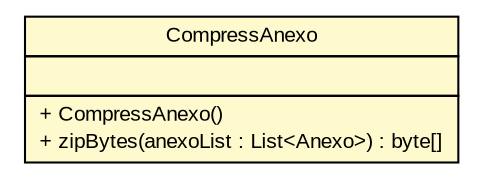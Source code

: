 #!/usr/local/bin/dot
#
# Class diagram 
# Generated by UMLGraph version R5_6 (http://www.umlgraph.org/)
#

digraph G {
	edge [fontname="arial",fontsize=10,labelfontname="arial",labelfontsize=10];
	node [fontname="arial",fontsize=10,shape=plaintext];
	nodesep=0.25;
	ranksep=0.5;
	// br.gov.to.sefaz.seg.business.mail.builder.CompressAnexo
	c11196 [label=<<table title="br.gov.to.sefaz.seg.business.mail.builder.CompressAnexo" border="0" cellborder="1" cellspacing="0" cellpadding="2" port="p" bgcolor="lemonChiffon" href="./CompressAnexo.html">
		<tr><td><table border="0" cellspacing="0" cellpadding="1">
<tr><td align="center" balign="center"> CompressAnexo </td></tr>
		</table></td></tr>
		<tr><td><table border="0" cellspacing="0" cellpadding="1">
<tr><td align="left" balign="left">  </td></tr>
		</table></td></tr>
		<tr><td><table border="0" cellspacing="0" cellpadding="1">
<tr><td align="left" balign="left"> + CompressAnexo() </td></tr>
<tr><td align="left" balign="left"> + zipBytes(anexoList : List&lt;Anexo&gt;) : byte[] </td></tr>
		</table></td></tr>
		</table>>, URL="./CompressAnexo.html", fontname="arial", fontcolor="black", fontsize=10.0];
}

